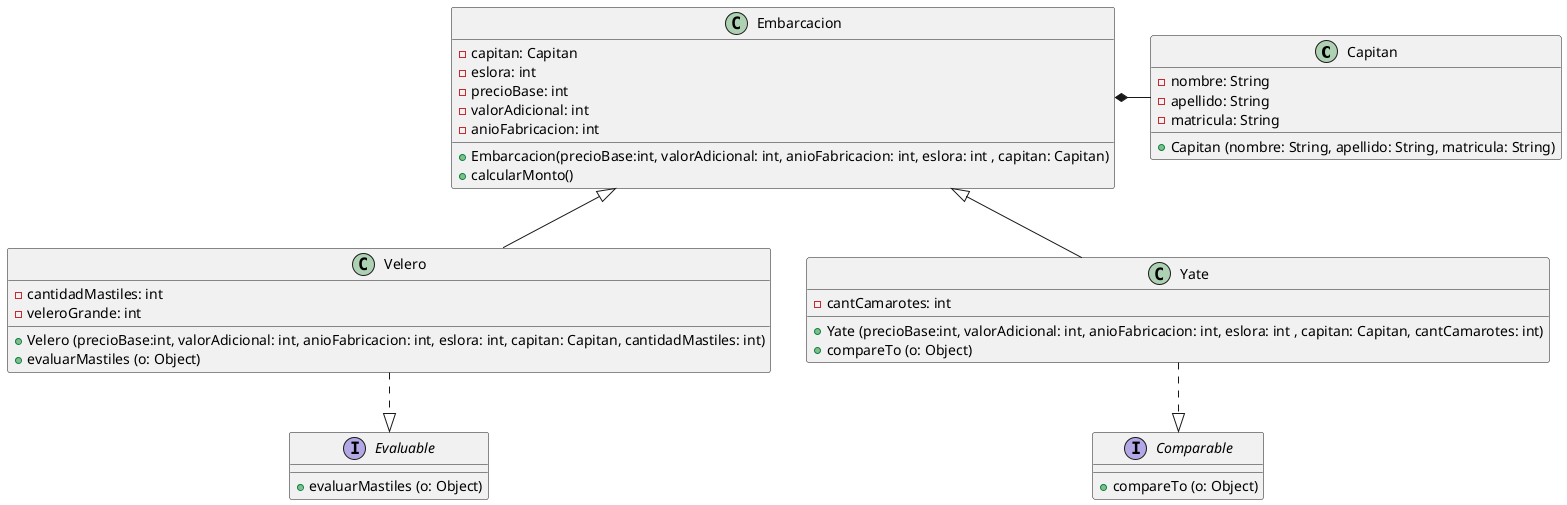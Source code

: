 @startuml

class Capitan {
    - nombre: String
    - apellido: String
    - matricula: String

    + Capitan (nombre: String, apellido: String, matricula: String)
}

class Embarcacion {
    - capitan: Capitan
    - eslora: int
    - precioBase: int
    - valorAdicional: int
    - anioFabricacion: int

    + Embarcacion(precioBase:int, valorAdicional: int, anioFabricacion: int, eslora: int , capitan: Capitan)
    + calcularMonto()
}

class Velero {
    - cantidadMastiles: int
    - veleroGrande: int

    + Velero (precioBase:int, valorAdicional: int, anioFabricacion: int, eslora: int, capitan: Capitan, cantidadMastiles: int)
    + evaluarMastiles (o: Object)
}

class Yate {
    - cantCamarotes: int

    + Yate (precioBase:int, valorAdicional: int, anioFabricacion: int, eslora: int , capitan: Capitan, cantCamarotes: int)
    + compareTo (o: Object)
}

interface Comparable {
    + compareTo (o: Object)
}

interface Evaluable {
    + evaluarMastiles (o: Object)
}



Velero -up-|> Embarcacion
Yate -up-|> Embarcacion
Embarcacion *-right- Capitan
Velero ..|> Evaluable
Yate ..|> Comparable

@enduml